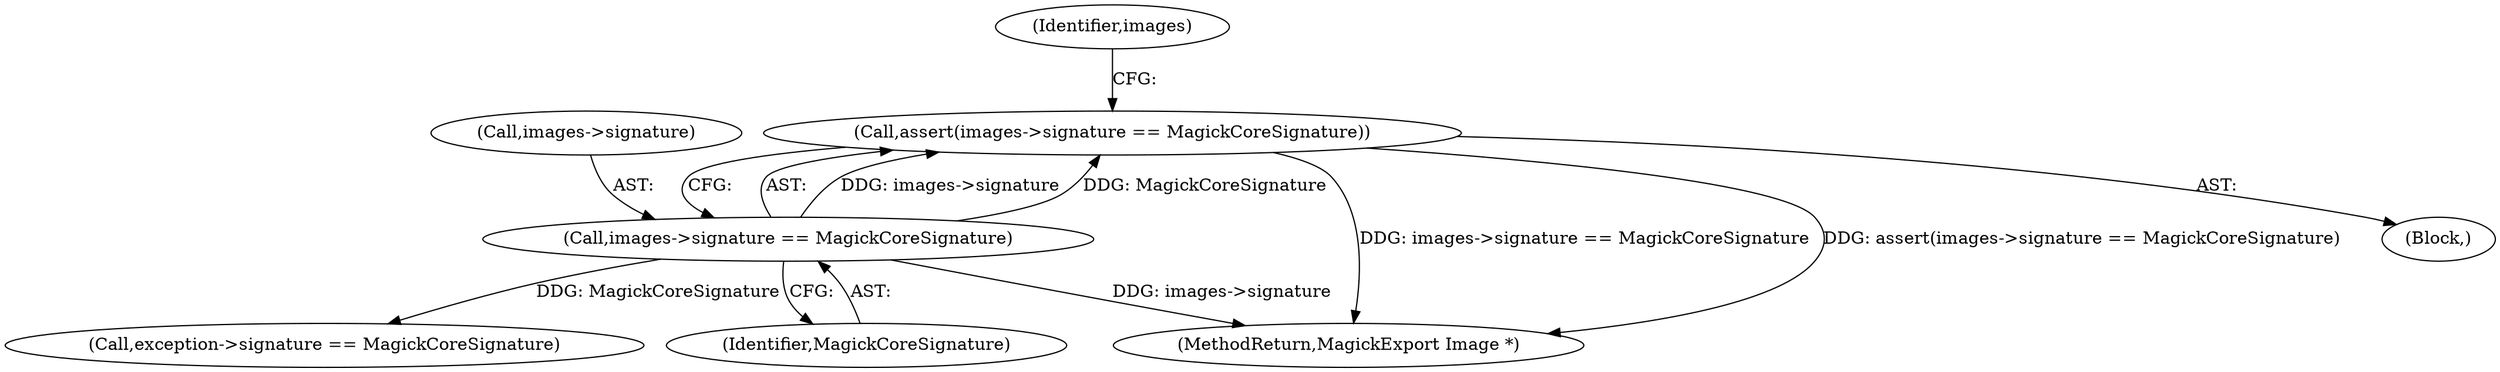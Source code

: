digraph "0_ImageMagick6_19651f3db63fa1511ed83a348c4c82fa553f8d01_0@API" {
"1000131" [label="(Call,assert(images->signature == MagickCoreSignature))"];
"1000132" [label="(Call,images->signature == MagickCoreSignature)"];
"1000133" [label="(Call,images->signature)"];
"1000159" [label="(Call,exception->signature == MagickCoreSignature)"];
"1001734" [label="(MethodReturn,MagickExport Image *)"];
"1000140" [label="(Identifier,images)"];
"1000105" [label="(Block,)"];
"1000132" [label="(Call,images->signature == MagickCoreSignature)"];
"1000131" [label="(Call,assert(images->signature == MagickCoreSignature))"];
"1000136" [label="(Identifier,MagickCoreSignature)"];
"1000131" -> "1000105"  [label="AST: "];
"1000131" -> "1000132"  [label="CFG: "];
"1000132" -> "1000131"  [label="AST: "];
"1000140" -> "1000131"  [label="CFG: "];
"1000131" -> "1001734"  [label="DDG: images->signature == MagickCoreSignature"];
"1000131" -> "1001734"  [label="DDG: assert(images->signature == MagickCoreSignature)"];
"1000132" -> "1000131"  [label="DDG: images->signature"];
"1000132" -> "1000131"  [label="DDG: MagickCoreSignature"];
"1000132" -> "1000136"  [label="CFG: "];
"1000133" -> "1000132"  [label="AST: "];
"1000136" -> "1000132"  [label="AST: "];
"1000132" -> "1001734"  [label="DDG: images->signature"];
"1000132" -> "1000159"  [label="DDG: MagickCoreSignature"];
}

